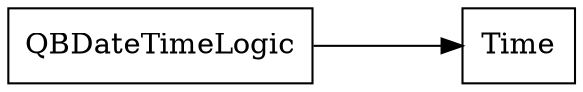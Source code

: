 digraph DateTimeLogic {
    node [URL="controlFlow/\N.html" shape=box]
    graph [layout="circo"]
    DateTimeLogic [label="QBDateTimeLogic" URL="\N.html" root=true]

    DateTimeLogic -> Time
}
